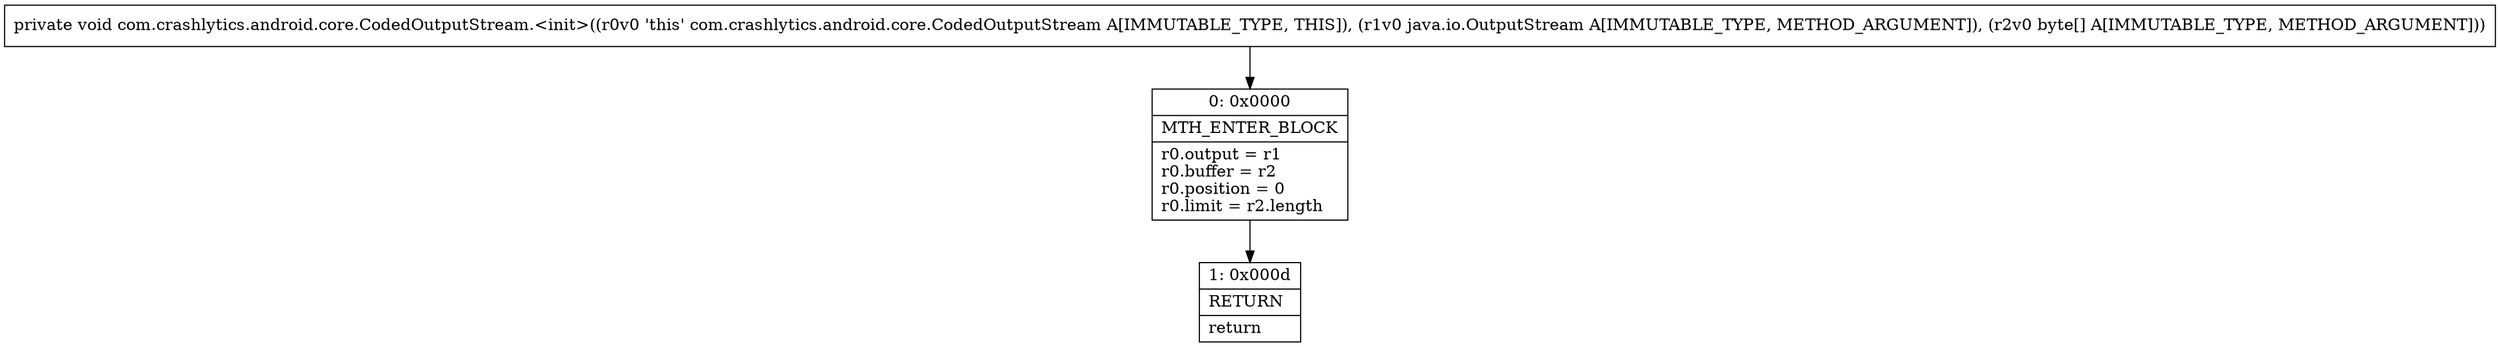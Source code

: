 digraph "CFG forcom.crashlytics.android.core.CodedOutputStream.\<init\>(Ljava\/io\/OutputStream;[B)V" {
Node_0 [shape=record,label="{0\:\ 0x0000|MTH_ENTER_BLOCK\l|r0.output = r1\lr0.buffer = r2\lr0.position = 0\lr0.limit = r2.length\l}"];
Node_1 [shape=record,label="{1\:\ 0x000d|RETURN\l|return\l}"];
MethodNode[shape=record,label="{private void com.crashlytics.android.core.CodedOutputStream.\<init\>((r0v0 'this' com.crashlytics.android.core.CodedOutputStream A[IMMUTABLE_TYPE, THIS]), (r1v0 java.io.OutputStream A[IMMUTABLE_TYPE, METHOD_ARGUMENT]), (r2v0 byte[] A[IMMUTABLE_TYPE, METHOD_ARGUMENT])) }"];
MethodNode -> Node_0;
Node_0 -> Node_1;
}

